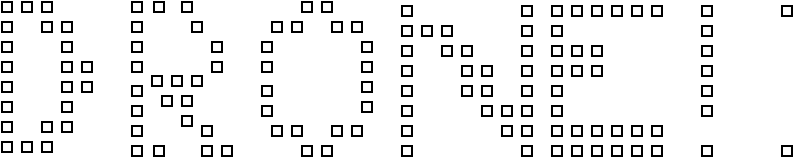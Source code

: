 <mxfile version="13.7.9" type="embed"><diagram id="ttyi7npLmq-Wdz17G727" name="Page-1"><mxGraphModel dx="752" dy="567" grid="1" gridSize="10" guides="1" tooltips="1" connect="1" arrows="1" fold="1" page="1" pageScale="1" pageWidth="850" pageHeight="1100" math="0" shadow="0"><root><mxCell id="0"/><mxCell id="1" parent="0"/><object label="" type="drone" id="3"><mxCell style="rounded=0;whiteSpace=wrap;html=1;" parent="1" vertex="1"><mxGeometry x="110" y="178" width="5" height="5" as="geometry"/></mxCell></object><object label="" type="drone" id="4"><mxCell style="rounded=0;whiteSpace=wrap;html=1;" parent="1" vertex="1"><mxGeometry x="110" y="218" width="5" height="5" as="geometry"/></mxCell></object><object label="" type="drone" id="5"><mxCell style="rounded=0;whiteSpace=wrap;html=1;" parent="1" vertex="1"><mxGeometry x="140" y="188" width="5" height="5" as="geometry"/></mxCell></object><object label="" type="drone" id="6"><mxCell style="rounded=0;whiteSpace=wrap;html=1;" parent="1" vertex="1"><mxGeometry x="130" y="188" width="5" height="5" as="geometry"/></mxCell></object><object label="" type="drone" id="7"><mxCell style="rounded=0;whiteSpace=wrap;html=1;" parent="1" vertex="1"><mxGeometry x="110" y="188" width="5" height="5" as="geometry"/></mxCell></object><object label="" type="drone" id="8"><mxCell style="rounded=0;whiteSpace=wrap;html=1;" parent="1" vertex="1"><mxGeometry x="110" y="228" width="5" height="5" as="geometry"/></mxCell></object><object label="" type="drone" id="9"><mxCell style="rounded=0;whiteSpace=wrap;html=1;" parent="1" vertex="1"><mxGeometry x="120" y="178" width="5" height="5" as="geometry"/></mxCell></object><object label="" type="drone" id="10"><mxCell style="rounded=0;whiteSpace=wrap;html=1;" parent="1" vertex="1"><mxGeometry x="130" y="178" width="5" height="5" as="geometry"/></mxCell></object><object label="" type="drone" id="11"><mxCell style="rounded=0;whiteSpace=wrap;html=1;" parent="1" vertex="1"><mxGeometry x="110" y="198" width="5" height="5" as="geometry"/></mxCell></object><object label="" type="drone" id="12"><mxCell style="rounded=0;whiteSpace=wrap;html=1;" parent="1" vertex="1"><mxGeometry x="110" y="238" width="5" height="5" as="geometry"/></mxCell></object><object label="" type="drone" id="13"><mxCell style="rounded=0;whiteSpace=wrap;html=1;" parent="1" vertex="1"><mxGeometry x="150" y="218" width="5" height="5" as="geometry"/></mxCell></object><object label="" type="drone" id="14"><mxCell style="rounded=0;whiteSpace=wrap;html=1;" parent="1" vertex="1"><mxGeometry x="140" y="198" width="5" height="5" as="geometry"/></mxCell></object><object label="" type="drone" id="15"><mxCell style="rounded=0;whiteSpace=wrap;html=1;" parent="1" vertex="1"><mxGeometry x="110" y="208" width="5" height="5" as="geometry"/></mxCell></object><object label="" type="drone" id="16"><mxCell style="rounded=0;whiteSpace=wrap;html=1;" parent="1" vertex="1"><mxGeometry x="110" y="248" width="5" height="5" as="geometry"/></mxCell></object><object label="" type="drone" id="17"><mxCell style="rounded=0;whiteSpace=wrap;html=1;" parent="1" vertex="1"><mxGeometry x="140" y="208" width="5" height="5" as="geometry"/></mxCell></object><object label="" type="drone" id="18"><mxCell style="rounded=0;whiteSpace=wrap;html=1;" parent="1" vertex="1"><mxGeometry x="150" y="208" width="5" height="5" as="geometry"/></mxCell></object><object label="" type="drone" id="19"><mxCell style="rounded=0;whiteSpace=wrap;html=1;" parent="1" vertex="1"><mxGeometry x="186" y="178" width="5" height="5" as="geometry"/></mxCell></object><object label="" type="drone" id="20"><mxCell style="rounded=0;whiteSpace=wrap;html=1;" parent="1" vertex="1"><mxGeometry x="200" y="178" width="5" height="5" as="geometry"/></mxCell></object><object label="" type="drone" id="21"><mxCell style="rounded=0;whiteSpace=wrap;html=1;" parent="1" vertex="1"><mxGeometry x="215" y="198" width="5" height="5" as="geometry"/></mxCell></object><object label="" type="drone" id="22"><mxCell style="rounded=0;whiteSpace=wrap;html=1;" parent="1" vertex="1"><mxGeometry x="195" y="215" width="5" height="5" as="geometry"/></mxCell></object><object label="" type="drone" id="23"><mxCell style="rounded=0;whiteSpace=wrap;html=1;" parent="1" vertex="1"><mxGeometry x="205" y="188" width="5" height="5" as="geometry"/></mxCell></object><object label="" type="drone" id="24"><mxCell style="rounded=0;whiteSpace=wrap;html=1;" parent="1" vertex="1"><mxGeometry x="215" y="208" width="5" height="5" as="geometry"/></mxCell></object><object label="" type="drone" id="25"><mxCell style="rounded=0;whiteSpace=wrap;html=1;" parent="1" vertex="1"><mxGeometry x="205" y="215" width="5" height="5" as="geometry"/></mxCell></object><object label="" type="drone" id="26"><mxCell style="rounded=0;whiteSpace=wrap;html=1;" parent="1" vertex="1"><mxGeometry x="185" y="215" width="5" height="5" as="geometry"/></mxCell></object><object label="" type="drone" id="27"><mxCell style="rounded=0;whiteSpace=wrap;html=1;" parent="1" vertex="1"><mxGeometry x="210" y="240" width="5" height="5" as="geometry"/></mxCell></object><object label="" type="drone" id="28"><mxCell style="rounded=0;whiteSpace=wrap;html=1;" parent="1" vertex="1"><mxGeometry x="200" y="225" width="5" height="5" as="geometry"/></mxCell></object><object label="" type="drone" id="29"><mxCell style="rounded=0;whiteSpace=wrap;html=1;" parent="1" vertex="1"><mxGeometry x="260" y="178" width="5" height="5" as="geometry"/></mxCell></object><object label="" type="drone" id="30"><mxCell style="rounded=0;whiteSpace=wrap;html=1;" parent="1" vertex="1"><mxGeometry x="270" y="178" width="5" height="5" as="geometry"/></mxCell></object><object label="" type="drone" id="31"><mxCell style="rounded=0;whiteSpace=wrap;html=1;" parent="1" vertex="1"><mxGeometry x="200" y="235" width="5" height="5" as="geometry"/></mxCell></object><object label="" type="drone" id="32"><mxCell style="rounded=0;whiteSpace=wrap;html=1;" parent="1" vertex="1"><mxGeometry x="190" y="225" width="5" height="5" as="geometry"/></mxCell></object><object label="" type="drone" id="33"><mxCell style="rounded=0;whiteSpace=wrap;html=1;" parent="1" vertex="1"><mxGeometry x="255" y="188" width="5" height="5" as="geometry"/></mxCell></object><object label="" type="drone" id="34"><mxCell style="rounded=0;whiteSpace=wrap;html=1;" parent="1" vertex="1"><mxGeometry x="275" y="188" width="5" height="5" as="geometry"/></mxCell></object><object label="" type="drone" id="35"><mxCell style="rounded=0;whiteSpace=wrap;html=1;" parent="1" vertex="1"><mxGeometry x="120" y="248" width="5" height="5" as="geometry"/></mxCell></object><object label="" type="drone" id="36"><mxCell style="rounded=0;whiteSpace=wrap;html=1;" parent="1" vertex="1"><mxGeometry x="140" y="228" width="5" height="5" as="geometry"/></mxCell></object><object label="" type="drone" id="37"><mxCell style="rounded=0;whiteSpace=wrap;html=1;" parent="1" vertex="1"><mxGeometry x="140" y="218" width="5" height="5" as="geometry"/></mxCell></object><object label="" type="drone" id="38"><mxCell style="rounded=0;whiteSpace=wrap;html=1;" parent="1" vertex="1"><mxGeometry x="175" y="220" width="5" height="5" as="geometry"/></mxCell></object><object label="" type="drone" id="39"><mxCell style="rounded=0;whiteSpace=wrap;html=1;" parent="1" vertex="1"><mxGeometry x="130" y="248" width="5" height="5" as="geometry"/></mxCell></object><object label="" type="drone" id="40"><mxCell style="rounded=0;whiteSpace=wrap;html=1;" parent="1" vertex="1"><mxGeometry x="140" y="238" width="5" height="5" as="geometry"/></mxCell></object><object label="" type="drone" id="41"><mxCell style="rounded=0;whiteSpace=wrap;html=1;" parent="1" vertex="1"><mxGeometry x="175" y="208" width="5" height="5" as="geometry"/></mxCell></object><object label="" type="drone" id="42"><mxCell style="rounded=0;whiteSpace=wrap;html=1;" parent="1" vertex="1"><mxGeometry x="175" y="230" width="5" height="5" as="geometry"/></mxCell></object><object label="" type="drone" id="43"><mxCell style="rounded=0;whiteSpace=wrap;html=1;" parent="1" vertex="1"><mxGeometry x="130" y="238" width="5" height="5" as="geometry"/></mxCell></object><object label="" type="drone" id="44"><mxCell style="rounded=0;whiteSpace=wrap;html=1;" parent="1" vertex="1"><mxGeometry x="186" y="250" width="5" height="5" as="geometry"/></mxCell></object><object label="" type="drone" id="45"><mxCell style="rounded=0;whiteSpace=wrap;html=1;" parent="1" vertex="1"><mxGeometry x="175" y="188" width="5" height="5" as="geometry"/></mxCell></object><object label="" type="drone" id="46"><mxCell style="rounded=0;whiteSpace=wrap;html=1;" parent="1" vertex="1"><mxGeometry x="175" y="240" width="5" height="5" as="geometry"/></mxCell></object><object label="" type="drone" id="47"><mxCell style="rounded=0;whiteSpace=wrap;html=1;" parent="1" vertex="1"><mxGeometry x="175" y="178" width="5" height="5" as="geometry"/></mxCell></object><object label="" type="drone" id="48"><mxCell style="rounded=0;whiteSpace=wrap;html=1;" parent="1" vertex="1"><mxGeometry x="210" y="250" width="5" height="5" as="geometry"/></mxCell></object><object label="" type="drone" id="49"><mxCell style="rounded=0;whiteSpace=wrap;html=1;" parent="1" vertex="1"><mxGeometry x="175" y="198" width="5" height="5" as="geometry"/></mxCell></object><object label="" type="drone" id="50"><mxCell style="rounded=0;whiteSpace=wrap;html=1;" parent="1" vertex="1"><mxGeometry x="175" y="250" width="5" height="5" as="geometry"/></mxCell></object><object label="" type="drone" id="51"><mxCell style="rounded=0;whiteSpace=wrap;html=1;" parent="1" vertex="1"><mxGeometry x="220" y="250" width="5" height="5" as="geometry"/></mxCell></object><object label="" type="drone" id="52"><mxCell style="rounded=0;whiteSpace=wrap;html=1;" parent="1" vertex="1"><mxGeometry x="260" y="250" width="5" height="5" as="geometry"/></mxCell></object><object label="" type="drone" id="53"><mxCell style="rounded=0;whiteSpace=wrap;html=1;" parent="1" vertex="1"><mxGeometry x="270" y="250" width="5" height="5" as="geometry"/></mxCell></object><object label="" type="drone" id="54"><mxCell style="rounded=0;whiteSpace=wrap;html=1;" parent="1" vertex="1"><mxGeometry x="285" y="188" width="5" height="5" as="geometry"/></mxCell></object><object label="" type="drone" id="55"><mxCell style="rounded=0;whiteSpace=wrap;html=1;" parent="1" vertex="1"><mxGeometry x="245" y="188" width="5" height="5" as="geometry"/></mxCell></object><object label="" type="drone" id="56"><mxCell style="rounded=0;whiteSpace=wrap;html=1;" parent="1" vertex="1"><mxGeometry x="240" y="220" width="5" height="5" as="geometry"/></mxCell></object><object label="" type="drone" id="57"><mxCell style="rounded=0;whiteSpace=wrap;html=1;" parent="1" vertex="1"><mxGeometry x="290" y="218" width="5" height="5" as="geometry"/></mxCell></object><object label="" type="drone" id="58"><mxCell style="rounded=0;whiteSpace=wrap;html=1;" parent="1" vertex="1"><mxGeometry x="290" y="198" width="5" height="5" as="geometry"/></mxCell></object><object label="" type="drone" id="59"><mxCell style="rounded=0;whiteSpace=wrap;html=1;" parent="1" vertex="1"><mxGeometry x="240" y="198" width="5" height="5" as="geometry"/></mxCell></object><object label="" type="drone" id="60"><mxCell style="rounded=0;whiteSpace=wrap;html=1;" parent="1" vertex="1"><mxGeometry x="245" y="240" width="5" height="5" as="geometry"/></mxCell></object><object label="" type="drone" id="61"><mxCell style="rounded=0;whiteSpace=wrap;html=1;" parent="1" vertex="1"><mxGeometry x="290" y="228" width="5" height="5" as="geometry"/></mxCell></object><object label="" type="drone" id="62"><mxCell style="rounded=0;whiteSpace=wrap;html=1;" parent="1" vertex="1"><mxGeometry x="290" y="208" width="5" height="5" as="geometry"/></mxCell></object><object label="" type="drone" id="63"><mxCell style="rounded=0;whiteSpace=wrap;html=1;" parent="1" vertex="1"><mxGeometry x="240" y="208" width="5" height="5" as="geometry"/></mxCell></object><object label="" type="drone" id="64"><mxCell style="rounded=0;whiteSpace=wrap;html=1;" parent="1" vertex="1"><mxGeometry x="275" y="240" width="5" height="5" as="geometry"/></mxCell></object><object label="" type="drone" id="65"><mxCell style="rounded=0;whiteSpace=wrap;html=1;" parent="1" vertex="1"><mxGeometry x="285" y="240" width="5" height="5" as="geometry"/></mxCell></object><object label="" type="drone" id="66"><mxCell style="rounded=0;whiteSpace=wrap;html=1;" parent="1" vertex="1"><mxGeometry x="255" y="240" width="5" height="5" as="geometry"/></mxCell></object><object label="" type="drone" id="67"><mxCell style="rounded=0;whiteSpace=wrap;html=1;" parent="1" vertex="1"><mxGeometry x="240" y="230" width="5" height="5" as="geometry"/></mxCell></object><object label="" type="drone" id="68"><mxCell style="rounded=0;whiteSpace=wrap;html=1;" parent="1" vertex="1"><mxGeometry x="500" y="180" width="5" height="5" as="geometry"/></mxCell></object><object label="" type="drone" id="69"><mxCell style="rounded=0;whiteSpace=wrap;html=1;" parent="1" vertex="1"><mxGeometry x="460" y="250" width="5" height="5" as="geometry"/></mxCell></object><object label="" type="drone" id="70"><mxCell style="rounded=0;whiteSpace=wrap;html=1;" parent="1" vertex="1"><mxGeometry x="500" y="250" width="5" height="5" as="geometry"/></mxCell></object><object label="" type="drone" id="71"><mxCell style="rounded=0;whiteSpace=wrap;html=1;" parent="1" vertex="1"><mxGeometry x="460" y="180" width="5" height="5" as="geometry"/></mxCell></object><object label="" type="drone" id="72"><mxCell style="rounded=0;whiteSpace=wrap;html=1;" parent="1" vertex="1"><mxGeometry x="460" y="190" width="5" height="5" as="geometry"/></mxCell></object><object label="" type="drone" id="73"><mxCell style="rounded=0;whiteSpace=wrap;html=1;" parent="1" vertex="1"><mxGeometry x="460" y="200" width="5" height="5" as="geometry"/></mxCell></object><object label="" type="drone" id="74"><mxCell style="rounded=0;whiteSpace=wrap;html=1;" parent="1" vertex="1"><mxGeometry x="460" y="210" width="5" height="5" as="geometry"/></mxCell></object><object label="" type="drone" id="75"><mxCell style="rounded=0;whiteSpace=wrap;html=1;" parent="1" vertex="1"><mxGeometry x="395" y="240" width="5" height="5" as="geometry"/></mxCell></object><object label="" type="drone" id="76"><mxCell style="rounded=0;whiteSpace=wrap;html=1;" parent="1" vertex="1"><mxGeometry x="405" y="240" width="5" height="5" as="geometry"/></mxCell></object><object label="" type="drone" id="77"><mxCell style="rounded=0;whiteSpace=wrap;html=1;" parent="1" vertex="1"><mxGeometry x="415" y="240" width="5" height="5" as="geometry"/></mxCell></object><object label="" type="drone" id="78"><mxCell style="rounded=0;whiteSpace=wrap;html=1;" parent="1" vertex="1"><mxGeometry x="425" y="240" width="5" height="5" as="geometry"/></mxCell></object><object label="" type="drone" id="79"><mxCell style="rounded=0;whiteSpace=wrap;html=1;" parent="1" vertex="1"><mxGeometry x="395" y="250" width="5" height="5" as="geometry"/></mxCell></object><object label="" type="drone" id="80"><mxCell style="rounded=0;whiteSpace=wrap;html=1;" parent="1" vertex="1"><mxGeometry x="405" y="250" width="5" height="5" as="geometry"/></mxCell></object><object label="" type="drone" id="81"><mxCell style="rounded=0;whiteSpace=wrap;html=1;" parent="1" vertex="1"><mxGeometry x="415" y="250" width="5" height="5" as="geometry"/></mxCell></object><object label="" type="drone" id="82"><mxCell style="rounded=0;whiteSpace=wrap;html=1;" parent="1" vertex="1"><mxGeometry x="425" y="250" width="5" height="5" as="geometry"/></mxCell></object><object label="" type="drone" id="83"><mxCell style="rounded=0;whiteSpace=wrap;html=1;" parent="1" vertex="1"><mxGeometry x="310" y="180" width="5" height="5" as="geometry"/></mxCell></object><object label="" type="drone" id="84"><mxCell style="rounded=0;whiteSpace=wrap;html=1;" parent="1" vertex="1"><mxGeometry x="320" y="190" width="5" height="5" as="geometry"/></mxCell></object><object label="" type="drone" id="85"><mxCell style="rounded=0;whiteSpace=wrap;html=1;" parent="1" vertex="1"><mxGeometry x="330" y="190" width="5" height="5" as="geometry"/></mxCell></object><object label="" type="drone" id="86"><mxCell style="rounded=0;whiteSpace=wrap;html=1;" parent="1" vertex="1"><mxGeometry x="370" y="200" width="5" height="5" as="geometry"/></mxCell></object><object label="" type="drone" id="87"><mxCell style="rounded=0;whiteSpace=wrap;html=1;" parent="1" vertex="1"><mxGeometry x="310" y="190" width="5" height="5" as="geometry"/></mxCell></object><object label="" type="drone" id="88"><mxCell style="rounded=0;whiteSpace=wrap;html=1;" parent="1" vertex="1"><mxGeometry x="330" y="200" width="5" height="5" as="geometry"/></mxCell></object><object label="" type="drone" id="89"><mxCell style="rounded=0;whiteSpace=wrap;html=1;" parent="1" vertex="1"><mxGeometry x="340" y="200" width="5" height="5" as="geometry"/></mxCell></object><object label="" type="drone" id="90"><mxCell style="rounded=0;whiteSpace=wrap;html=1;" parent="1" vertex="1"><mxGeometry x="370" y="210" width="5" height="5" as="geometry"/></mxCell></object><object label="" type="drone" id="91"><mxCell style="rounded=0;whiteSpace=wrap;html=1;" parent="1" vertex="1"><mxGeometry x="310" y="200" width="5" height="5" as="geometry"/></mxCell></object><object label="" type="drone" id="92"><mxCell style="rounded=0;whiteSpace=wrap;html=1;" parent="1" vertex="1"><mxGeometry x="340" y="210" width="5" height="5" as="geometry"/></mxCell></object><object label="" type="drone" id="93"><mxCell style="rounded=0;whiteSpace=wrap;html=1;" parent="1" vertex="1"><mxGeometry x="350" y="210" width="5" height="5" as="geometry"/></mxCell></object><object label="" type="drone" id="94"><mxCell style="rounded=0;whiteSpace=wrap;html=1;" parent="1" vertex="1"><mxGeometry x="370" y="220" width="5" height="5" as="geometry"/></mxCell></object><object label="" type="drone" id="95"><mxCell style="rounded=0;whiteSpace=wrap;html=1;" parent="1" vertex="1"><mxGeometry x="310" y="210" width="5" height="5" as="geometry"/></mxCell></object><object label="" type="drone" id="96"><mxCell style="rounded=0;whiteSpace=wrap;html=1;" parent="1" vertex="1"><mxGeometry x="340" y="220" width="5" height="5" as="geometry"/></mxCell></object><object label="" type="drone" id="97"><mxCell style="rounded=0;whiteSpace=wrap;html=1;" parent="1" vertex="1"><mxGeometry x="350" y="220" width="5" height="5" as="geometry"/></mxCell></object><object label="" type="drone" id="98"><mxCell style="rounded=0;whiteSpace=wrap;html=1;" parent="1" vertex="1"><mxGeometry x="370" y="230" width="5" height="5" as="geometry"/></mxCell></object><object label="" type="drone" id="99"><mxCell style="rounded=0;whiteSpace=wrap;html=1;" parent="1" vertex="1"><mxGeometry x="310" y="220" width="5" height="5" as="geometry"/></mxCell></object><object label="" type="drone" id="100"><mxCell style="rounded=0;whiteSpace=wrap;html=1;" parent="1" vertex="1"><mxGeometry x="435" y="240" width="5" height="5" as="geometry"/></mxCell></object><object label="" type="drone" id="101"><mxCell style="rounded=0;whiteSpace=wrap;html=1;" parent="1" vertex="1"><mxGeometry x="395" y="200" width="5" height="5" as="geometry"/></mxCell></object><object label="" type="drone" id="102"><mxCell style="rounded=0;whiteSpace=wrap;html=1;" parent="1" vertex="1"><mxGeometry x="405" y="200" width="5" height="5" as="geometry"/></mxCell></object><object label="" type="drone" id="103"><mxCell style="rounded=0;whiteSpace=wrap;html=1;" parent="1" vertex="1"><mxGeometry x="310" y="230" width="5" height="5" as="geometry"/></mxCell></object><object label="" type="drone" id="104"><mxCell style="rounded=0;whiteSpace=wrap;html=1;" parent="1" vertex="1"><mxGeometry x="435" y="250" width="5" height="5" as="geometry"/></mxCell></object><object label="" type="drone" id="105"><mxCell style="rounded=0;whiteSpace=wrap;html=1;" parent="1" vertex="1"><mxGeometry x="460" y="220" width="5" height="5" as="geometry"/></mxCell></object><object label="" type="drone" id="106"><mxCell style="rounded=0;whiteSpace=wrap;html=1;" parent="1" vertex="1"><mxGeometry x="460" y="230" width="5" height="5" as="geometry"/></mxCell></object><object label="" type="drone" id="107"><mxCell style="rounded=0;whiteSpace=wrap;html=1;" parent="1" vertex="1"><mxGeometry x="310" y="240" width="5" height="5" as="geometry"/></mxCell></object><object label="" type="drone" id="108"><mxCell style="rounded=0;whiteSpace=wrap;html=1;" parent="1" vertex="1"><mxGeometry x="385" y="180" width="5" height="5" as="geometry"/></mxCell></object><object label="" type="drone" id="109"><mxCell style="rounded=0;whiteSpace=wrap;html=1;" parent="1" vertex="1"><mxGeometry x="395" y="180" width="5" height="5" as="geometry"/></mxCell></object><object label="" type="drone" id="110"><mxCell style="rounded=0;whiteSpace=wrap;html=1;" parent="1" vertex="1"><mxGeometry x="405" y="180" width="5" height="5" as="geometry"/></mxCell></object><object label="" type="drone" id="111"><mxCell style="rounded=0;whiteSpace=wrap;html=1;" parent="1" vertex="1"><mxGeometry x="310" y="250" width="5" height="5" as="geometry"/></mxCell></object><object label="" type="drone" id="112"><mxCell style="rounded=0;whiteSpace=wrap;html=1;" parent="1" vertex="1"><mxGeometry x="415" y="180" width="5" height="5" as="geometry"/></mxCell></object><object label="" type="drone" id="113"><mxCell style="rounded=0;whiteSpace=wrap;html=1;" parent="1" vertex="1"><mxGeometry x="425" y="180" width="5" height="5" as="geometry"/></mxCell></object><object label="" type="drone" id="114"><mxCell style="rounded=0;whiteSpace=wrap;html=1;" parent="1" vertex="1"><mxGeometry x="435" y="180" width="5" height="5" as="geometry"/></mxCell></object><object label="" type="drone" id="115"><mxCell style="rounded=0;whiteSpace=wrap;html=1;" parent="1" vertex="1"><mxGeometry x="350" y="230" width="5" height="5" as="geometry"/></mxCell></object><object label="" type="drone" id="116"><mxCell style="rounded=0;whiteSpace=wrap;html=1;" parent="1" vertex="1"><mxGeometry x="360" y="230" width="5" height="5" as="geometry"/></mxCell></object><object label="" type="drone" id="117"><mxCell style="rounded=0;whiteSpace=wrap;html=1;" parent="1" vertex="1"><mxGeometry x="370" y="180" width="5" height="5" as="geometry"/></mxCell></object><object label="" type="drone" id="118"><mxCell style="rounded=0;whiteSpace=wrap;html=1;" parent="1" vertex="1"><mxGeometry x="385" y="190" width="5" height="5" as="geometry"/></mxCell></object><object label="" type="drone" id="119"><mxCell style="rounded=0;whiteSpace=wrap;html=1;" parent="1" vertex="1"><mxGeometry x="360" y="240" width="5" height="5" as="geometry"/></mxCell></object><object label="" type="drone" id="120"><mxCell style="rounded=0;whiteSpace=wrap;html=1;" parent="1" vertex="1"><mxGeometry x="370" y="240" width="5" height="5" as="geometry"/></mxCell></object><object label="" type="drone" id="121"><mxCell style="rounded=0;whiteSpace=wrap;html=1;" parent="1" vertex="1"><mxGeometry x="385" y="230" width="5" height="5" as="geometry"/></mxCell></object><object label="" type="drone" id="122"><mxCell style="rounded=0;whiteSpace=wrap;html=1;" parent="1" vertex="1"><mxGeometry x="385" y="200" width="5" height="5" as="geometry"/></mxCell></object><object label="" type="drone" id="123"><mxCell style="rounded=0;whiteSpace=wrap;html=1;" parent="1" vertex="1"><mxGeometry x="370" y="250" width="5" height="5" as="geometry"/></mxCell></object><object label="" type="drone" id="124"><mxCell style="rounded=0;whiteSpace=wrap;html=1;" parent="1" vertex="1"><mxGeometry x="370" y="190" width="5" height="5" as="geometry"/></mxCell></object><object label="" type="drone" id="125"><mxCell style="rounded=0;whiteSpace=wrap;html=1;" parent="1" vertex="1"><mxGeometry x="385" y="240" width="5" height="5" as="geometry"/></mxCell></object><object label="" type="drone" id="126"><mxCell style="rounded=0;whiteSpace=wrap;html=1;" parent="1" vertex="1"><mxGeometry x="385" y="210" width="5" height="5" as="geometry"/></mxCell></object><object label="" type="drone" id="127"><mxCell style="rounded=0;whiteSpace=wrap;html=1;" parent="1" vertex="1"><mxGeometry x="395" y="210" width="5" height="5" as="geometry"/></mxCell></object><object label="" type="drone" id="128"><mxCell style="rounded=0;whiteSpace=wrap;html=1;" parent="1" vertex="1"><mxGeometry x="405" y="210" width="5" height="5" as="geometry"/></mxCell></object><object label="" type="drone" id="129"><mxCell style="rounded=0;whiteSpace=wrap;html=1;" parent="1" vertex="1"><mxGeometry x="385" y="250" width="5" height="5" as="geometry"/></mxCell></object><object label="" type="drone" id="130"><mxCell style="rounded=0;whiteSpace=wrap;html=1;" parent="1" vertex="1"><mxGeometry x="385" y="220" width="5" height="5" as="geometry"/></mxCell></object></root></mxGraphModel></diagram></mxfile>